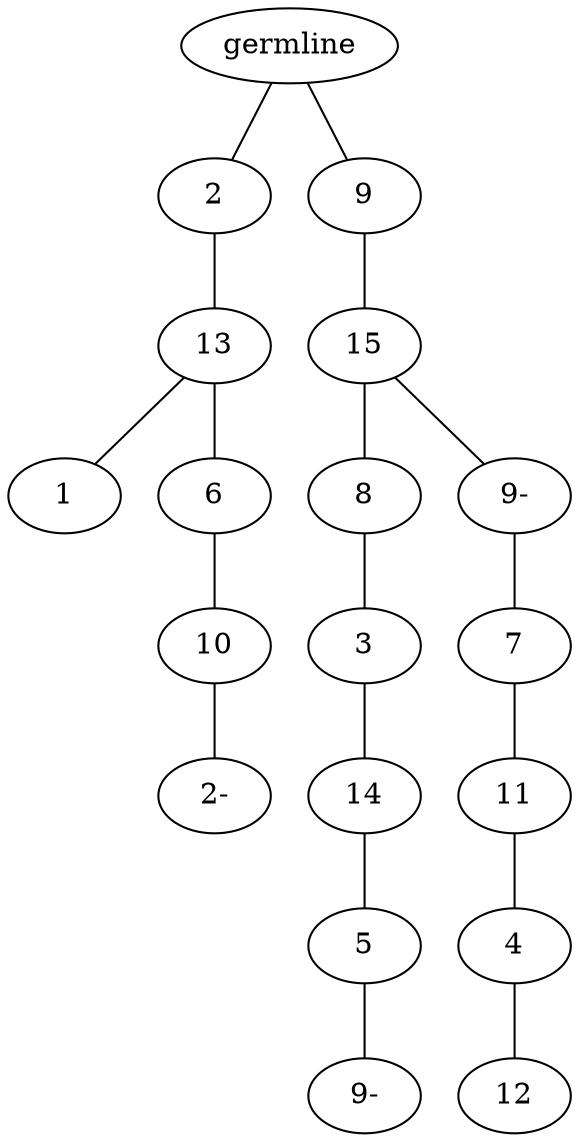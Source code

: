 graph tree {
    "139956956103344" [label="germline"];
    "139956956309488" [label="2"];
    "139956956308624" [label="13"];
    "139956956260624" [label="1"];
    "139956956310304" [label="6"];
    "139956956309968" [label="10"];
    "139956956310112" [label="2-"];
    "139956956309728" [label="9"];
    "139956956310016" [label="15"];
    "139956956310160" [label="8"];
    "139956956310736" [label="3"];
    "139956956311024" [label="14"];
    "139956956311360" [label="5"];
    "139956956311456" [label="9-"];
    "139956956311312" [label="9-"];
    "139956956311120" [label="7"];
    "139956956260048" [label="11"];
    "139956956261008" [label="4"];
    "139956956260576" [label="12"];
    "139956956103344" -- "139956956309488";
    "139956956103344" -- "139956956309728";
    "139956956309488" -- "139956956308624";
    "139956956308624" -- "139956956260624";
    "139956956308624" -- "139956956310304";
    "139956956310304" -- "139956956309968";
    "139956956309968" -- "139956956310112";
    "139956956309728" -- "139956956310016";
    "139956956310016" -- "139956956310160";
    "139956956310016" -- "139956956311312";
    "139956956310160" -- "139956956310736";
    "139956956310736" -- "139956956311024";
    "139956956311024" -- "139956956311360";
    "139956956311360" -- "139956956311456";
    "139956956311312" -- "139956956311120";
    "139956956311120" -- "139956956260048";
    "139956956260048" -- "139956956261008";
    "139956956261008" -- "139956956260576";
}
